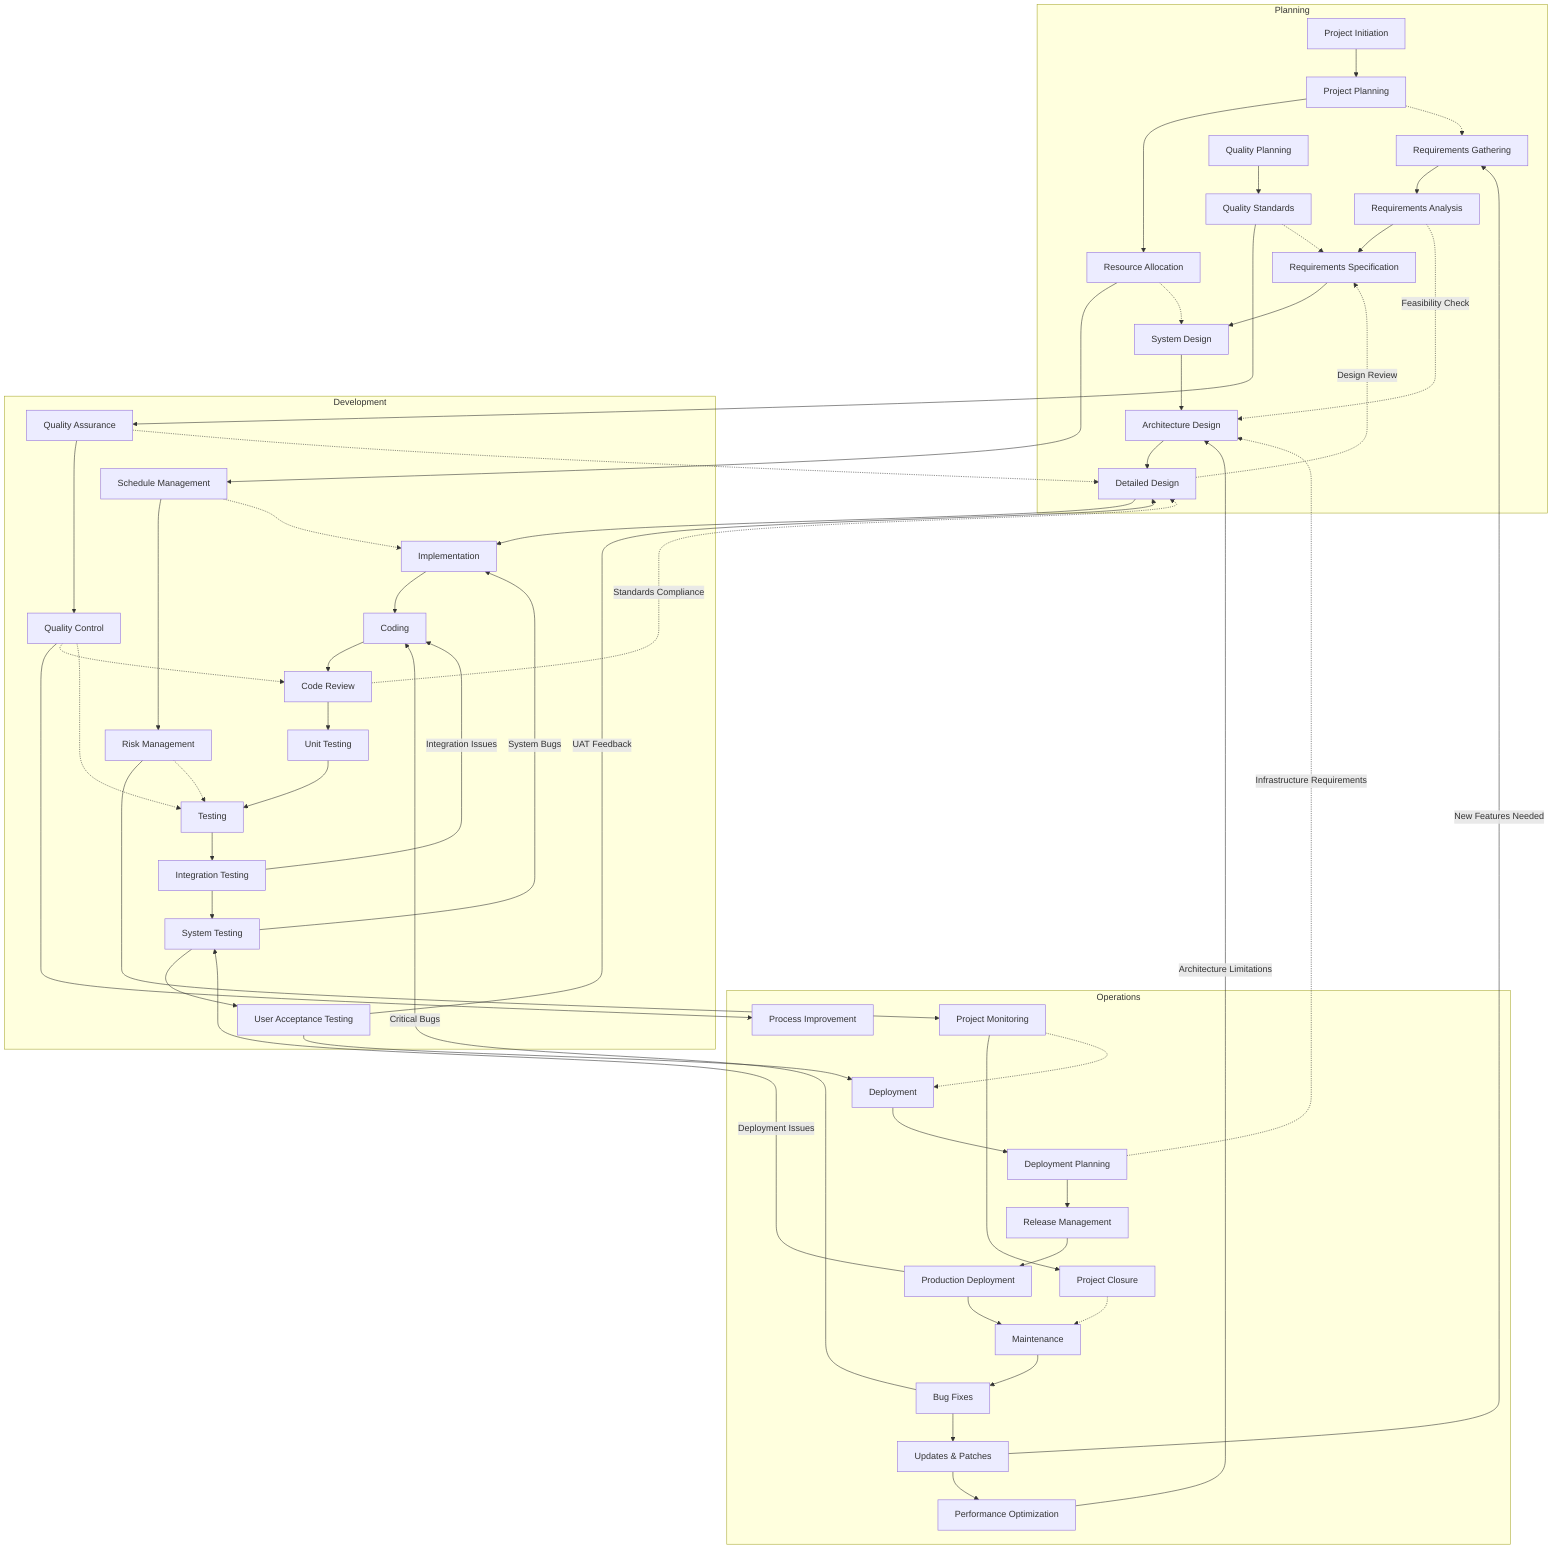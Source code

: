 flowchart TD
    A[Requirements Gathering] --> A1[Requirements Analysis]
    A1 --> A2[Requirements Specification]
    A2 --> B[System Design]
    B --> B1[Architecture Design]
    B1 --> B2[Detailed Design]
    B2 --> C[Implementation]
    C --> C1[Coding]
    C1 --> C2[Code Review]
    C2 --> C3[Unit Testing]
    C3 --> D[Testing]
    D --> D1[Integration Testing]
    D1 --> D2[System Testing]
    D2 --> D3[User Acceptance Testing]
    D3 --> E[Deployment]
    E --> E1[Deployment Planning]
    E1 --> E2[Release Management]
    E2 --> E3[Production Deployment]
    E3 --> F[Maintenance]
    F --> F1[Bug Fixes]
    F1 --> F2[Updates & Patches]
    F2 --> F3[Performance Optimization]
    D1 -->|Integration Issues| C1
    D2 -->|System Bugs| C
    D3 -->|UAT Feedback| B2
    E3 -->|Deployment Issues| D2
    F1 -->|Critical Bugs| C1
    F2 -->|New Features Needed| A
    F3 -->|Architecture Limitations| B1
    A1 -.->|Feasibility Check| B1
    B2 -.->|Design Review| A2
    C2 -.->|Standards Compliance| B2
    E1 -.->|Infrastructure Requirements| B1
    PM[Project Initiation] --> PM1[Project Planning]
    PM1 --> PM2[Resource Allocation]
    PM2 --> PM3[Schedule Management]
    PM3 --> PM4[Risk Management]
    PM4 --> PM5[Project Monitoring]
    PM5 --> PM6[Project Closure]
    PM1 -.-> A
    PM2 -.-> B
    PM3 -.-> C
    PM4 -.-> D
    PM5 -.-> E
    PM6 -.-> F
    QA[Quality Planning] --> QA1[Quality Standards]
    QA1 --> QA2[Quality Assurance]
    QA2 --> QA3[Quality Control]
    QA3 --> QA4[Process Improvement]
    QA1 -.-> A2
    QA2 -.-> B2
    QA3 -.-> C2
    QA3 -.-> D

subgraph Planning
A
A1
A2
B
B1
B2
PM
PM1
PM2
QA
QA1
end

subgraph Development
C
C1
C2
C3
D
D1
D2
D3
PM3
PM4
QA2
QA3
end

subgraph Operations
E
E1
E2
E3
F
F1
F2
F3
PM5
PM6
QA4
end